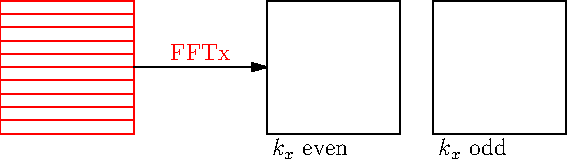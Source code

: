 size(10cm,0);


//pair center(path g) {return 0.5*(min(g)+max(g));}


void drawboxes(pair z=(0,0), pair p=(1,1))
{
  path g=box((0,0),p);
  draw(shift(z)*g);
}
path g;
pair b=(1,1), a=(0,0), z=(0,0);

g=box(a,b);
draw(shift(z)*g);
//label("$f$",z+(0.5,1),N);
int n=10;
for(int i=0; i < n; ++i) {
  z=(0,i/n);
  g=box(a,(1,0.1));
  draw(shift(z)*g,red);
}


z=(2,0);
g=box(a,b);
draw(shift(z)*g);
label("$k_x$ even",z,SE);

g=box(a,b);
z=(3.25,0);
draw(shift(z)*g);
label("$k_x$ odd",z,SE);

real h=0.5;
//Arrows between boxes
draw((1,h)..(2,h),EndArrow);
label("FFTx",(1.5,h),N,red);


